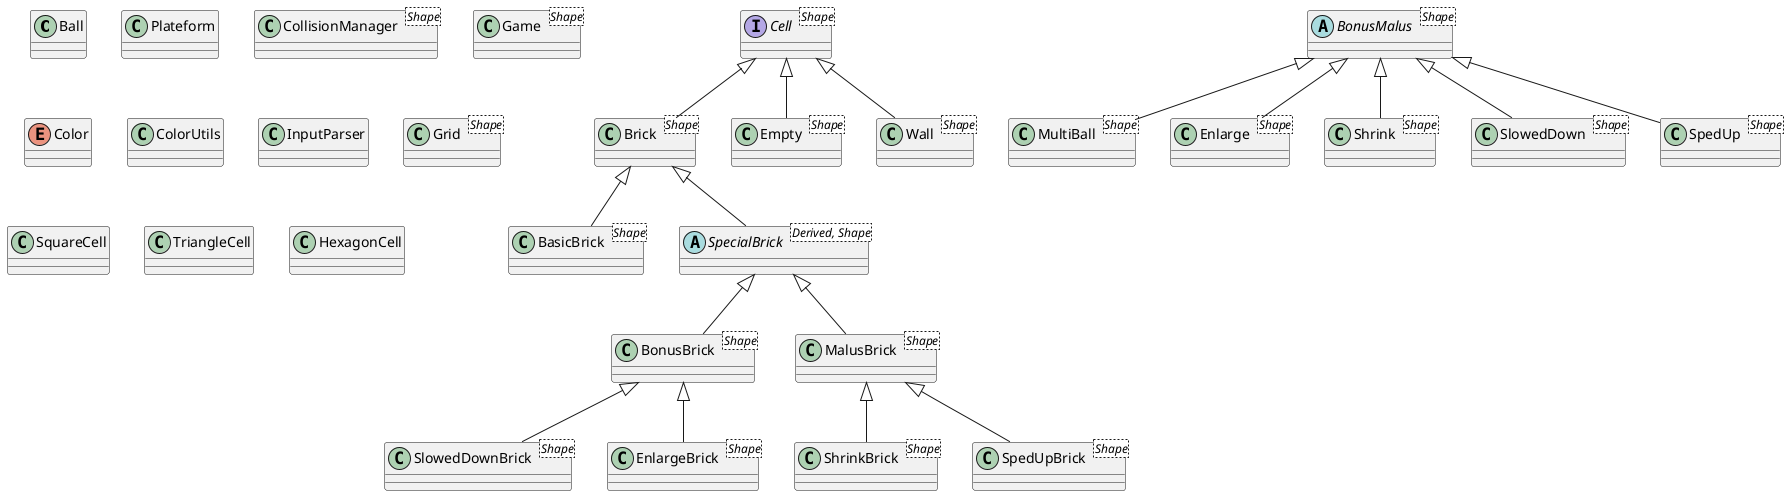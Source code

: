 @startuml

class Ball 

class Plateform

class CollisionManager<Shape>

class Game<Shape>

enum Color

class ColorUtils

class InputParser

class Grid<Shape>

interface Cell<Shape>

class Brick<Shape>
class Empty<Shape>
class Wall <Shape>
Cell <|-- Brick
Cell <|-- Empty
Cell <|-- Wall 

class BasicBrick<Shape>
abstract class SpecialBrick<Derived, Shape>
Brick <|-- BasicBrick
Brick <|-- SpecialBrick

class BonusBrick<Shape>
class MalusBrick<Shape>
SpecialBrick <|-- BonusBrick
SpecialBrick <|-- MalusBrick

class SlowedDownBrick<Shape>
class EnlargeBrick<Shape>
BonusBrick <|-- EnlargeBrick 
BonusBrick <|-- SlowedDownBrick

class ShrinkBrick<Shape>
class SpedUpBrick<Shape>
MalusBrick <|-- SpedUpBrick 
MalusBrick <|-- ShrinkBrick 

abstract class BonusMalus<Shape>
class MultiBall<Shape>
class Enlarge<Shape>
class Shrink<Shape>
class SlowedDown<Shape>
class SpedUp<Shape>

BonusMalus <|-- MultiBall 
BonusMalus <|-- Enlarge 
BonusMalus <|-- Shrink 
BonusMalus <|-- SlowedDown 
BonusMalus <|-- SpedUp 
 

class SquareCell
class TriangleCell
class HexagonCell

@enduml